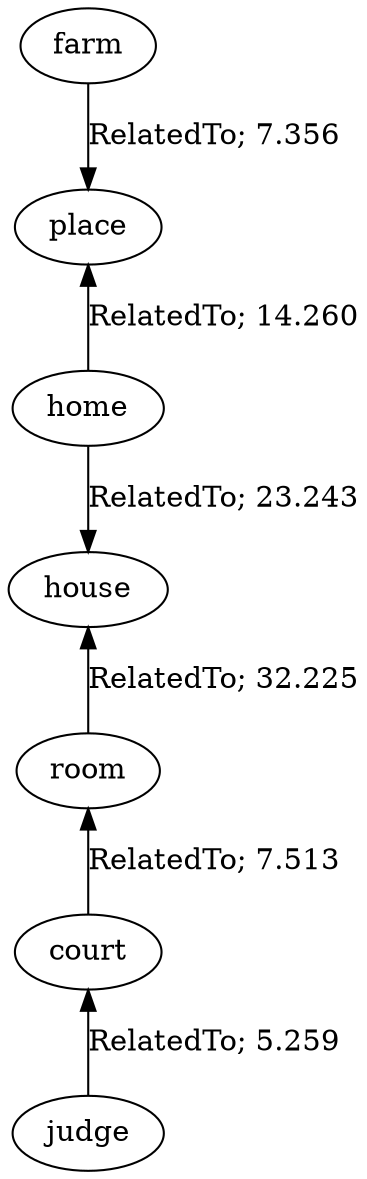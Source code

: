 // The path the concepts from "farm" to "judge".Path Length: 6; Weight Sum: 89.85661696962575; Average Weight: 14.976102828270959
digraph "9_b---farm-judge---PLen6_WSum89.857_WAvg14.976" {
	0 [label=farm]
	1 [label=place]
	2 [label=home]
	3 [label=house]
	4 [label=room]
	5 [label=court]
	6 [label=judge]
	0 -> 1 [label="RelatedTo; 7.356" dir=forward weight=7.356]
	1 -> 2 [label="RelatedTo; 14.260" dir=back weight=14.260]
	2 -> 3 [label="RelatedTo; 23.243" dir=forward weight=23.243]
	3 -> 4 [label="RelatedTo; 32.225" dir=back weight=32.225]
	4 -> 5 [label="RelatedTo; 7.513" dir=back weight=7.513]
	5 -> 6 [label="RelatedTo; 5.259" dir=back weight=5.259]
}
